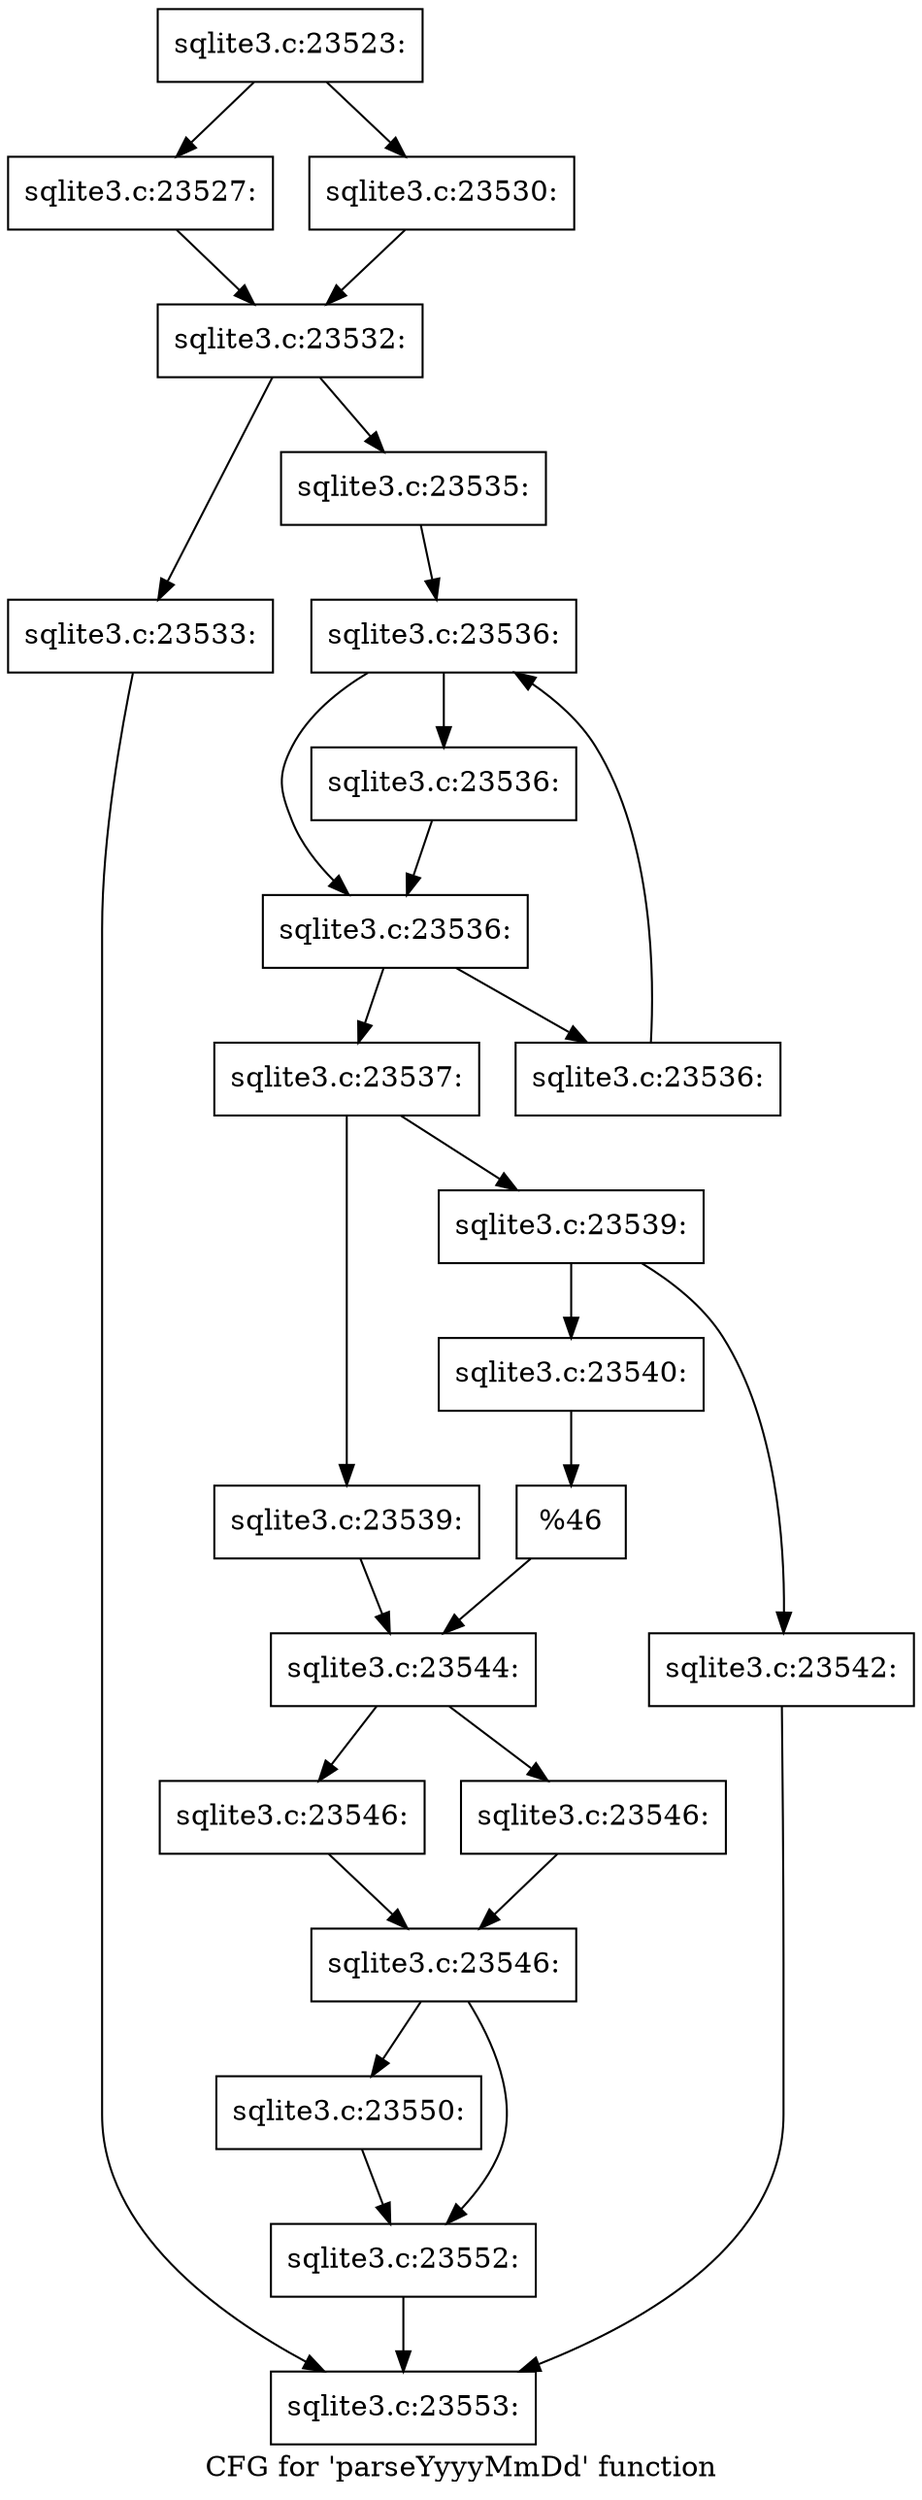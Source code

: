 digraph "CFG for 'parseYyyyMmDd' function" {
	label="CFG for 'parseYyyyMmDd' function";

	Node0x55c0fa729670 [shape=record,label="{sqlite3.c:23523:}"];
	Node0x55c0fa729670 -> Node0x55c0fa72e340;
	Node0x55c0fa729670 -> Node0x55c0fa72e3e0;
	Node0x55c0fa72e340 [shape=record,label="{sqlite3.c:23527:}"];
	Node0x55c0fa72e340 -> Node0x55c0fa72e390;
	Node0x55c0fa72e3e0 [shape=record,label="{sqlite3.c:23530:}"];
	Node0x55c0fa72e3e0 -> Node0x55c0fa72e390;
	Node0x55c0fa72e390 [shape=record,label="{sqlite3.c:23532:}"];
	Node0x55c0fa72e390 -> Node0x55c0fa72efb0;
	Node0x55c0fa72e390 -> Node0x55c0fa72f000;
	Node0x55c0fa72efb0 [shape=record,label="{sqlite3.c:23533:}"];
	Node0x55c0fa72efb0 -> Node0x55c0fa7297f0;
	Node0x55c0fa72f000 [shape=record,label="{sqlite3.c:23535:}"];
	Node0x55c0fa72f000 -> Node0x55c0f51da400;
	Node0x55c0f51da400 [shape=record,label="{sqlite3.c:23536:}"];
	Node0x55c0f51da400 -> Node0x55c0fa7301c0;
	Node0x55c0f51da400 -> Node0x55c0fa730210;
	Node0x55c0fa730210 [shape=record,label="{sqlite3.c:23536:}"];
	Node0x55c0fa730210 -> Node0x55c0fa7301c0;
	Node0x55c0fa7301c0 [shape=record,label="{sqlite3.c:23536:}"];
	Node0x55c0fa7301c0 -> Node0x55c0fa730800;
	Node0x55c0fa7301c0 -> Node0x55c0fa72f7d0;
	Node0x55c0fa730800 [shape=record,label="{sqlite3.c:23536:}"];
	Node0x55c0fa730800 -> Node0x55c0f51da400;
	Node0x55c0fa72f7d0 [shape=record,label="{sqlite3.c:23537:}"];
	Node0x55c0fa72f7d0 -> Node0x55c0fa730d80;
	Node0x55c0fa72f7d0 -> Node0x55c0fa730e20;
	Node0x55c0fa730d80 [shape=record,label="{sqlite3.c:23539:}"];
	Node0x55c0fa730d80 -> Node0x55c0fa730dd0;
	Node0x55c0fa730e20 [shape=record,label="{sqlite3.c:23539:}"];
	Node0x55c0fa730e20 -> Node0x55c0fa7313b0;
	Node0x55c0fa730e20 -> Node0x55c0fa731450;
	Node0x55c0fa7313b0 [shape=record,label="{sqlite3.c:23540:}"];
	Node0x55c0fa7313b0 -> Node0x55c0fa731400;
	Node0x55c0fa731450 [shape=record,label="{sqlite3.c:23542:}"];
	Node0x55c0fa731450 -> Node0x55c0fa7297f0;
	Node0x55c0fa731400 [shape=record,label="{%46}"];
	Node0x55c0fa731400 -> Node0x55c0fa730dd0;
	Node0x55c0fa730dd0 [shape=record,label="{sqlite3.c:23544:}"];
	Node0x55c0fa730dd0 -> Node0x55c0fa732440;
	Node0x55c0fa730dd0 -> Node0x55c0fa732490;
	Node0x55c0fa732440 [shape=record,label="{sqlite3.c:23546:}"];
	Node0x55c0fa732440 -> Node0x55c0fa7324e0;
	Node0x55c0fa732490 [shape=record,label="{sqlite3.c:23546:}"];
	Node0x55c0fa732490 -> Node0x55c0fa7324e0;
	Node0x55c0fa7324e0 [shape=record,label="{sqlite3.c:23546:}"];
	Node0x55c0fa7324e0 -> Node0x55c0fa7332e0;
	Node0x55c0fa7324e0 -> Node0x55c0fa733330;
	Node0x55c0fa7332e0 [shape=record,label="{sqlite3.c:23550:}"];
	Node0x55c0fa7332e0 -> Node0x55c0fa733330;
	Node0x55c0fa733330 [shape=record,label="{sqlite3.c:23552:}"];
	Node0x55c0fa733330 -> Node0x55c0fa7297f0;
	Node0x55c0fa7297f0 [shape=record,label="{sqlite3.c:23553:}"];
}
